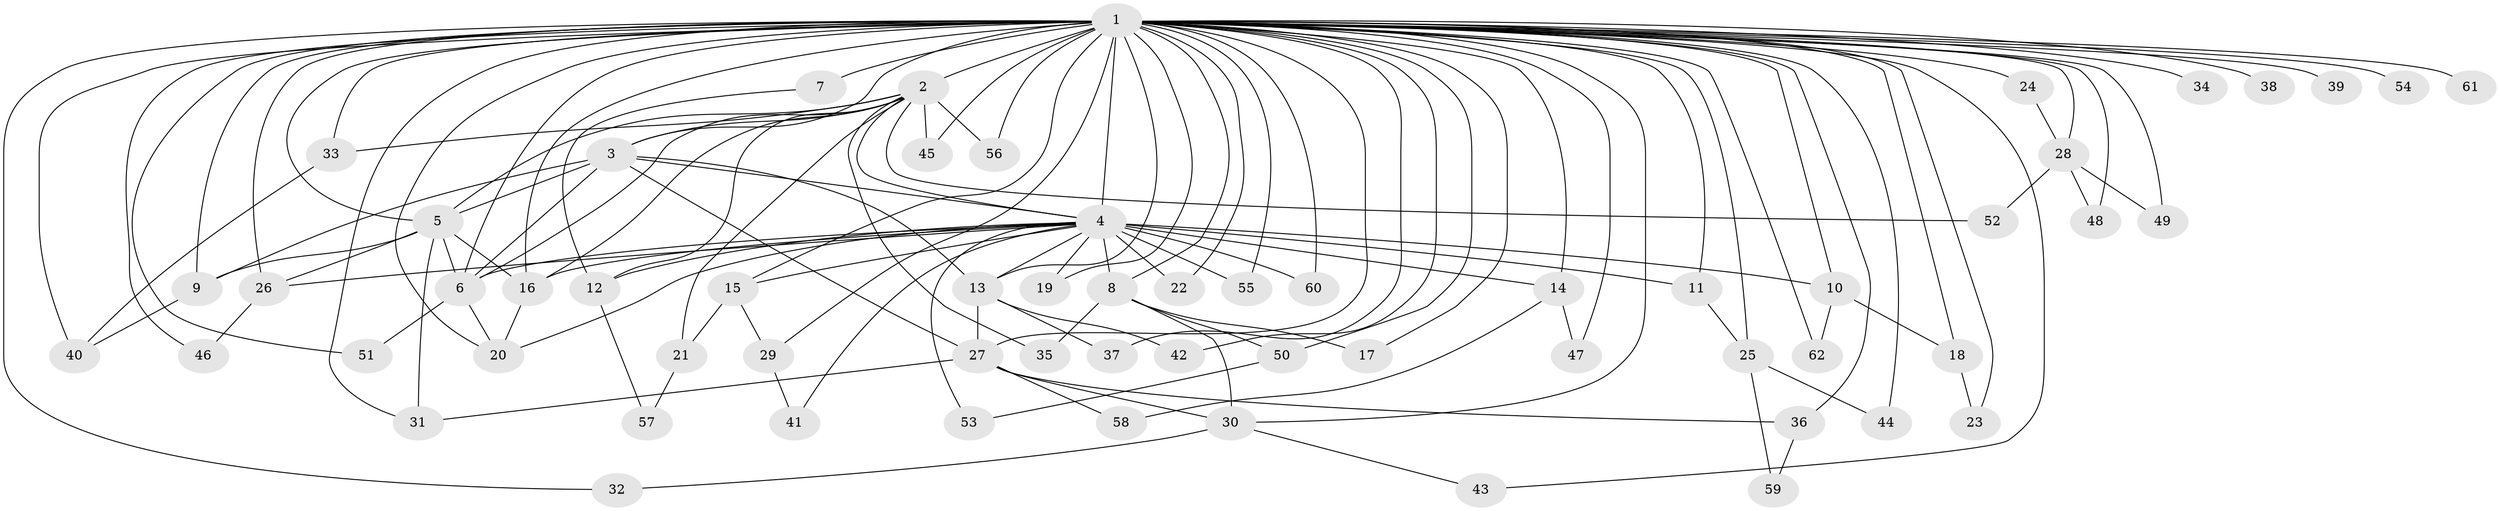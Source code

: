 // original degree distribution, {27: 0.008130081300813009, 23: 0.016260162601626018, 18: 0.016260162601626018, 24: 0.008130081300813009, 22: 0.016260162601626018, 26: 0.008130081300813009, 28: 0.008130081300813009, 13: 0.008130081300813009, 7: 0.016260162601626018, 2: 0.5853658536585366, 5: 0.04878048780487805, 3: 0.17886178861788618, 4: 0.06504065040650407, 6: 0.016260162601626018}
// Generated by graph-tools (version 1.1) at 2025/34/03/09/25 02:34:35]
// undirected, 62 vertices, 131 edges
graph export_dot {
graph [start="1"]
  node [color=gray90,style=filled];
  1;
  2;
  3;
  4;
  5;
  6;
  7;
  8;
  9;
  10;
  11;
  12;
  13;
  14;
  15;
  16;
  17;
  18;
  19;
  20;
  21;
  22;
  23;
  24;
  25;
  26;
  27;
  28;
  29;
  30;
  31;
  32;
  33;
  34;
  35;
  36;
  37;
  38;
  39;
  40;
  41;
  42;
  43;
  44;
  45;
  46;
  47;
  48;
  49;
  50;
  51;
  52;
  53;
  54;
  55;
  56;
  57;
  58;
  59;
  60;
  61;
  62;
  1 -- 2 [weight=8.0];
  1 -- 3 [weight=6.0];
  1 -- 4 [weight=22.0];
  1 -- 5 [weight=9.0];
  1 -- 6 [weight=3.0];
  1 -- 7 [weight=7.0];
  1 -- 8 [weight=4.0];
  1 -- 9 [weight=2.0];
  1 -- 10 [weight=1.0];
  1 -- 11 [weight=1.0];
  1 -- 13 [weight=1.0];
  1 -- 14 [weight=2.0];
  1 -- 15 [weight=1.0];
  1 -- 16 [weight=2.0];
  1 -- 17 [weight=1.0];
  1 -- 18 [weight=1.0];
  1 -- 19 [weight=1.0];
  1 -- 20 [weight=1.0];
  1 -- 22 [weight=1.0];
  1 -- 23 [weight=1.0];
  1 -- 24 [weight=2.0];
  1 -- 25 [weight=1.0];
  1 -- 26 [weight=1.0];
  1 -- 27 [weight=1.0];
  1 -- 28 [weight=4.0];
  1 -- 29 [weight=1.0];
  1 -- 30 [weight=1.0];
  1 -- 31 [weight=1.0];
  1 -- 32 [weight=1.0];
  1 -- 33 [weight=1.0];
  1 -- 34 [weight=1.0];
  1 -- 36 [weight=1.0];
  1 -- 37 [weight=1.0];
  1 -- 38 [weight=2.0];
  1 -- 39 [weight=1.0];
  1 -- 40 [weight=1.0];
  1 -- 42 [weight=1.0];
  1 -- 43 [weight=1.0];
  1 -- 44 [weight=1.0];
  1 -- 45 [weight=1.0];
  1 -- 46 [weight=1.0];
  1 -- 47 [weight=1.0];
  1 -- 48 [weight=1.0];
  1 -- 49 [weight=1.0];
  1 -- 50 [weight=1.0];
  1 -- 51 [weight=1.0];
  1 -- 54 [weight=2.0];
  1 -- 55 [weight=1.0];
  1 -- 56 [weight=1.0];
  1 -- 60 [weight=1.0];
  1 -- 61 [weight=2.0];
  1 -- 62 [weight=1.0];
  2 -- 3 [weight=1.0];
  2 -- 4 [weight=3.0];
  2 -- 5 [weight=1.0];
  2 -- 6 [weight=1.0];
  2 -- 12 [weight=1.0];
  2 -- 16 [weight=1.0];
  2 -- 21 [weight=1.0];
  2 -- 33 [weight=1.0];
  2 -- 35 [weight=1.0];
  2 -- 45 [weight=1.0];
  2 -- 52 [weight=1.0];
  2 -- 56 [weight=1.0];
  3 -- 4 [weight=3.0];
  3 -- 5 [weight=11.0];
  3 -- 6 [weight=1.0];
  3 -- 9 [weight=1.0];
  3 -- 13 [weight=1.0];
  3 -- 27 [weight=2.0];
  4 -- 6 [weight=1.0];
  4 -- 8 [weight=1.0];
  4 -- 10 [weight=1.0];
  4 -- 11 [weight=1.0];
  4 -- 12 [weight=1.0];
  4 -- 13 [weight=1.0];
  4 -- 14 [weight=2.0];
  4 -- 15 [weight=1.0];
  4 -- 16 [weight=1.0];
  4 -- 19 [weight=1.0];
  4 -- 20 [weight=1.0];
  4 -- 22 [weight=1.0];
  4 -- 26 [weight=1.0];
  4 -- 41 [weight=1.0];
  4 -- 53 [weight=1.0];
  4 -- 55 [weight=1.0];
  4 -- 60 [weight=1.0];
  5 -- 6 [weight=1.0];
  5 -- 9 [weight=1.0];
  5 -- 16 [weight=5.0];
  5 -- 26 [weight=2.0];
  5 -- 31 [weight=1.0];
  6 -- 20 [weight=1.0];
  6 -- 51 [weight=1.0];
  7 -- 12 [weight=1.0];
  8 -- 17 [weight=1.0];
  8 -- 30 [weight=1.0];
  8 -- 35 [weight=1.0];
  8 -- 50 [weight=1.0];
  9 -- 40 [weight=1.0];
  10 -- 18 [weight=1.0];
  10 -- 62 [weight=1.0];
  11 -- 25 [weight=1.0];
  12 -- 57 [weight=1.0];
  13 -- 27 [weight=2.0];
  13 -- 37 [weight=1.0];
  13 -- 42 [weight=1.0];
  14 -- 47 [weight=1.0];
  14 -- 58 [weight=1.0];
  15 -- 21 [weight=1.0];
  15 -- 29 [weight=1.0];
  16 -- 20 [weight=1.0];
  18 -- 23 [weight=1.0];
  21 -- 57 [weight=1.0];
  24 -- 28 [weight=1.0];
  25 -- 44 [weight=1.0];
  25 -- 59 [weight=1.0];
  26 -- 46 [weight=1.0];
  27 -- 30 [weight=1.0];
  27 -- 31 [weight=1.0];
  27 -- 36 [weight=1.0];
  27 -- 58 [weight=1.0];
  28 -- 48 [weight=1.0];
  28 -- 49 [weight=1.0];
  28 -- 52 [weight=1.0];
  29 -- 41 [weight=1.0];
  30 -- 32 [weight=1.0];
  30 -- 43 [weight=1.0];
  33 -- 40 [weight=1.0];
  36 -- 59 [weight=1.0];
  50 -- 53 [weight=1.0];
}
